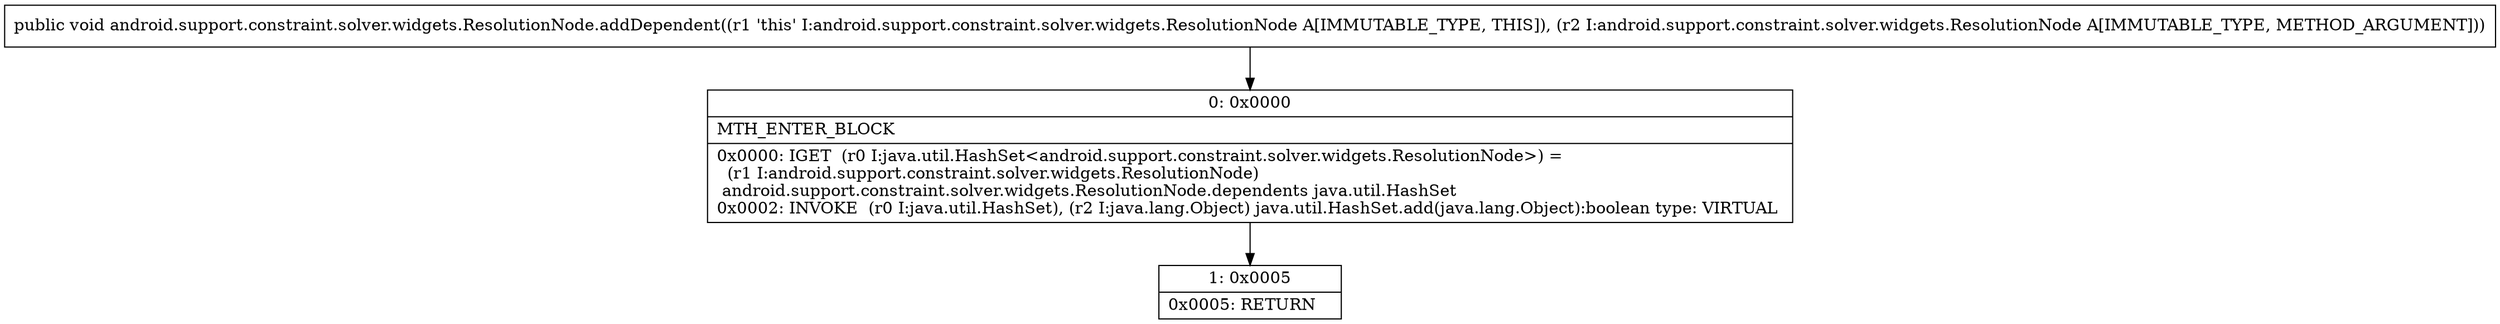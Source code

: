 digraph "CFG forandroid.support.constraint.solver.widgets.ResolutionNode.addDependent(Landroid\/support\/constraint\/solver\/widgets\/ResolutionNode;)V" {
Node_0 [shape=record,label="{0\:\ 0x0000|MTH_ENTER_BLOCK\l|0x0000: IGET  (r0 I:java.util.HashSet\<android.support.constraint.solver.widgets.ResolutionNode\>) = \l  (r1 I:android.support.constraint.solver.widgets.ResolutionNode)\l android.support.constraint.solver.widgets.ResolutionNode.dependents java.util.HashSet \l0x0002: INVOKE  (r0 I:java.util.HashSet), (r2 I:java.lang.Object) java.util.HashSet.add(java.lang.Object):boolean type: VIRTUAL \l}"];
Node_1 [shape=record,label="{1\:\ 0x0005|0x0005: RETURN   \l}"];
MethodNode[shape=record,label="{public void android.support.constraint.solver.widgets.ResolutionNode.addDependent((r1 'this' I:android.support.constraint.solver.widgets.ResolutionNode A[IMMUTABLE_TYPE, THIS]), (r2 I:android.support.constraint.solver.widgets.ResolutionNode A[IMMUTABLE_TYPE, METHOD_ARGUMENT])) }"];
MethodNode -> Node_0;
Node_0 -> Node_1;
}

